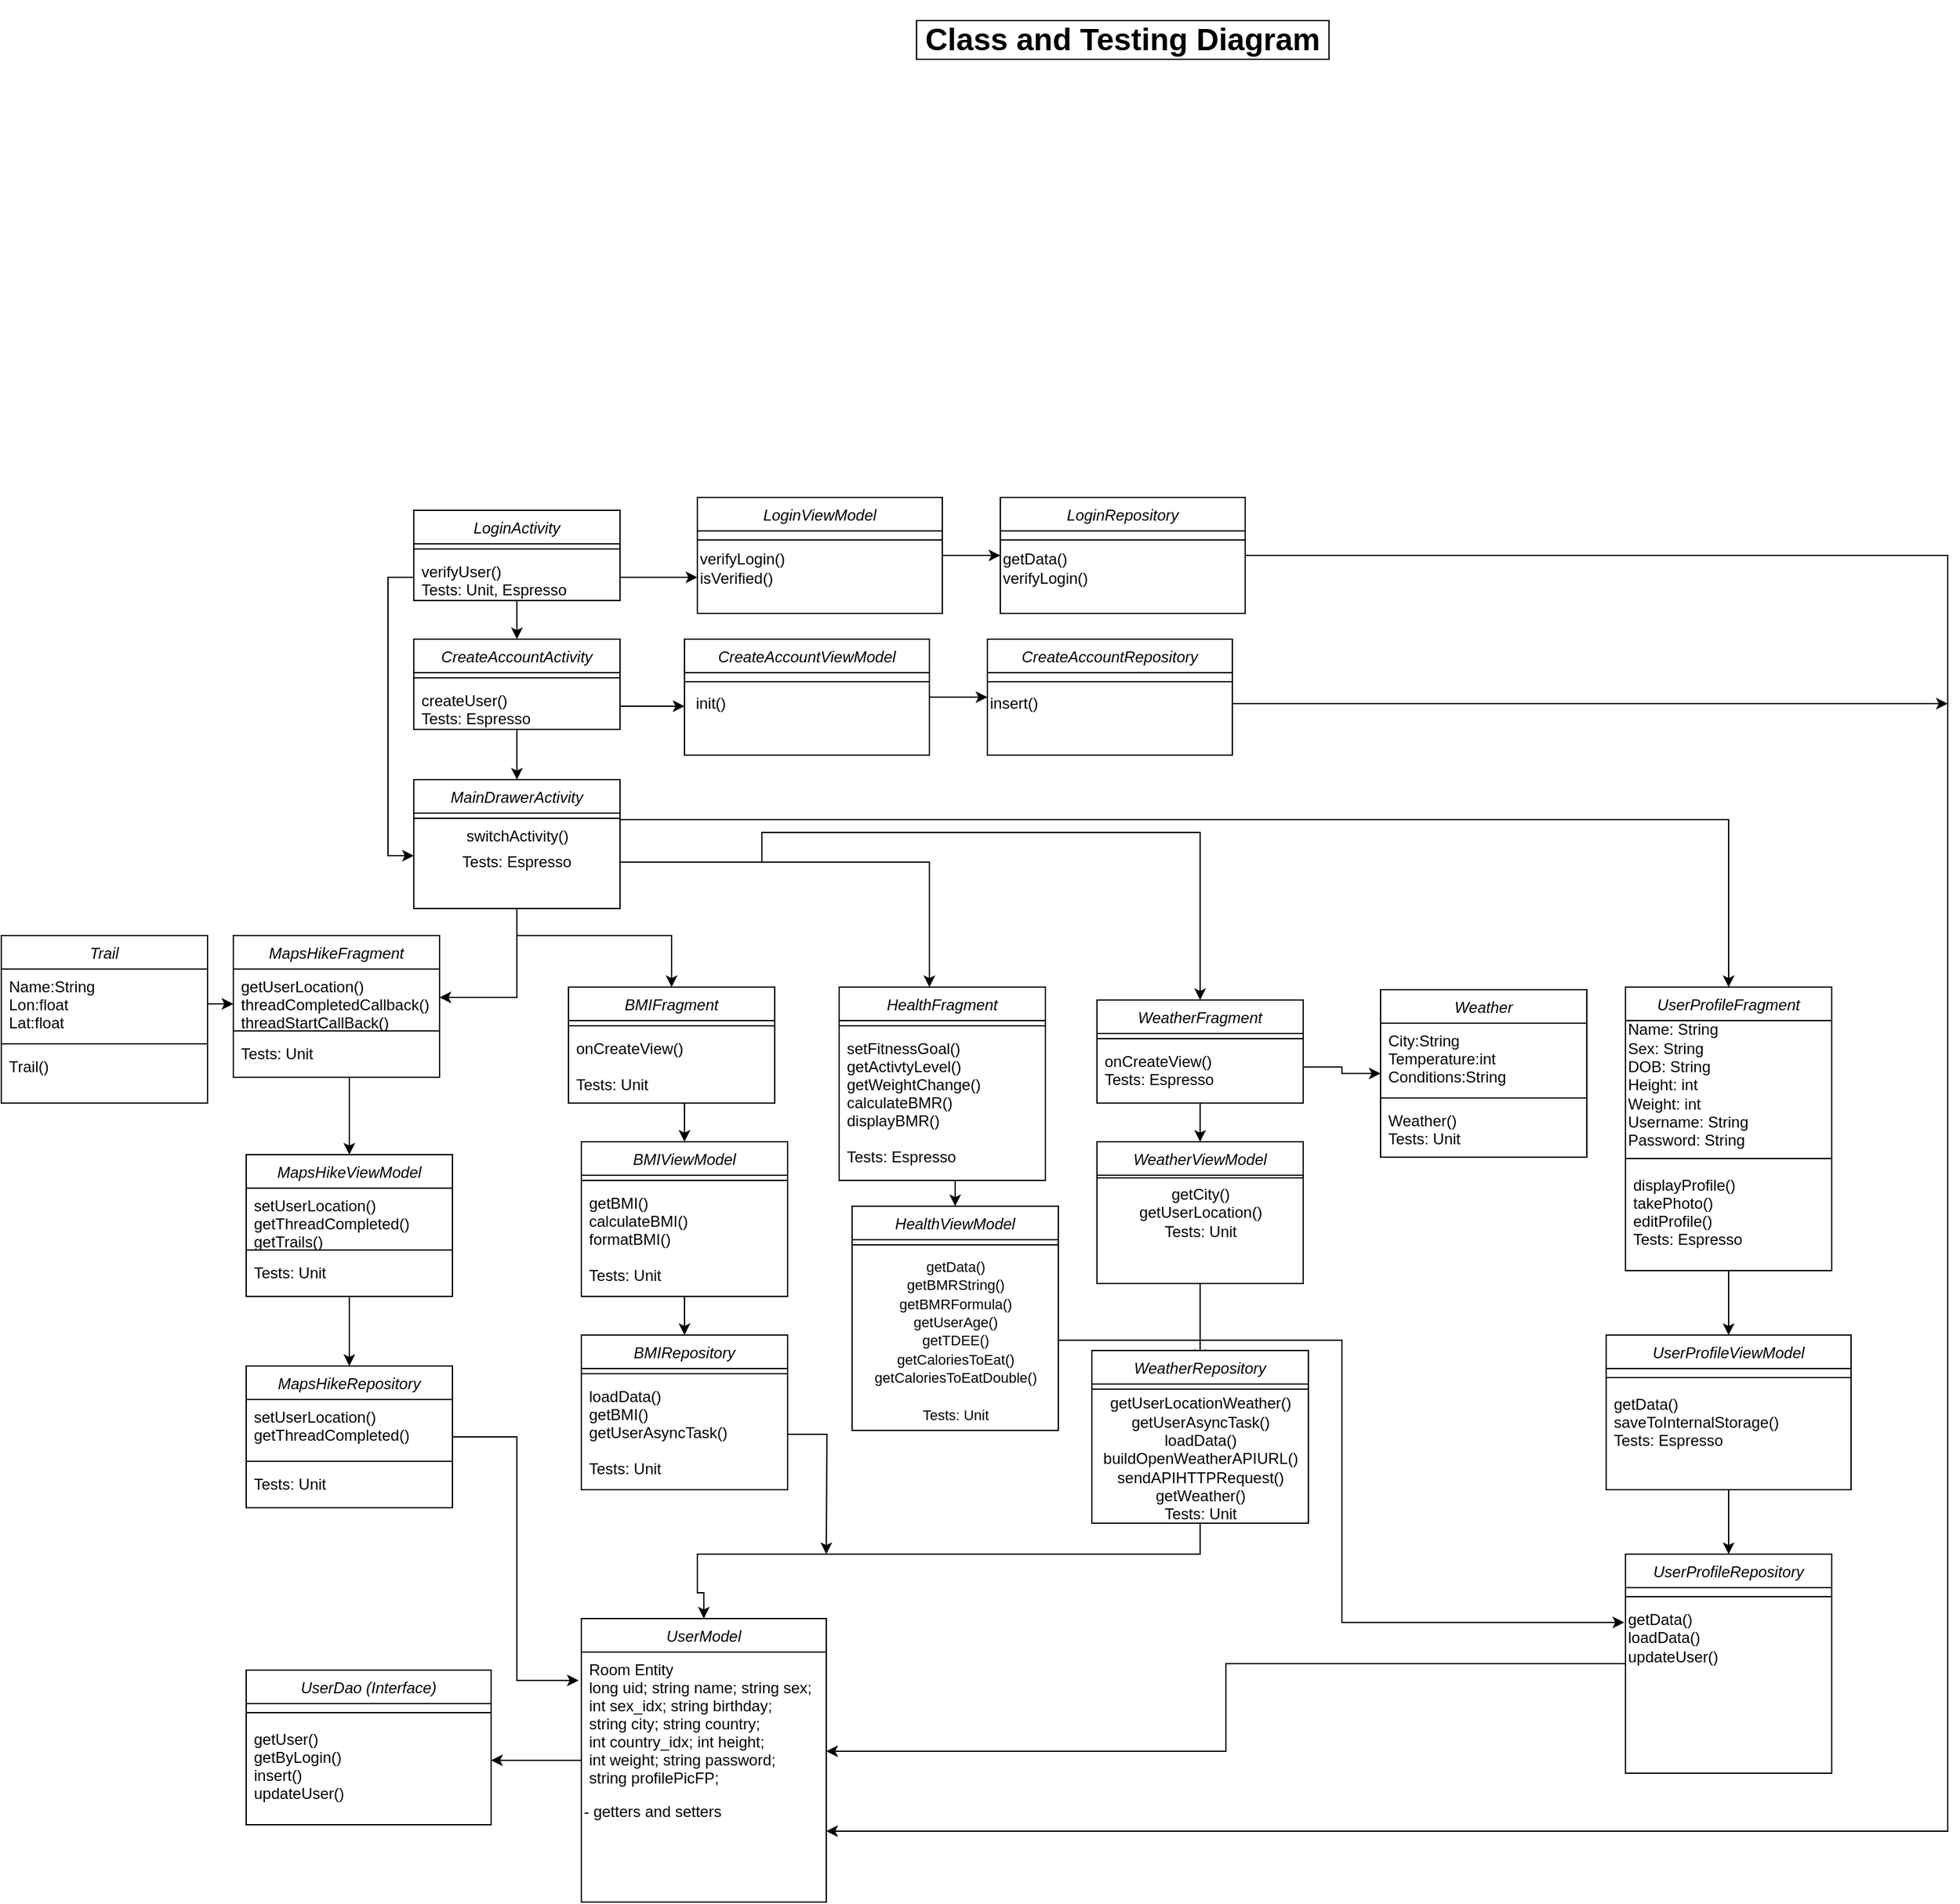 <mxfile version="13.8.0" type="device" pages="2"><diagram id="C5RBs43oDa-KdzZeNtuy" name="Page-1"><mxGraphModel dx="989" dy="2682" grid="1" gridSize="10" guides="1" tooltips="1" connect="1" arrows="1" fold="1" page="1" pageScale="1" pageWidth="900" pageHeight="1600" math="0" shadow="0"><root><mxCell id="WIyWlLk6GJQsqaUBKTNV-0"/><mxCell id="WIyWlLk6GJQsqaUBKTNV-1" parent="WIyWlLk6GJQsqaUBKTNV-0"/><mxCell id="iwu0s7G4zMxphFMg46Xs-37" value="&lt;h1&gt;&lt;span style=&quot;background-color: rgb(255 , 255 , 255)&quot;&gt;Class and Testing Diagram&lt;/span&gt;&lt;/h1&gt;" style="text;html=1;fillColor=none;align=center;verticalAlign=middle;whiteSpace=wrap;rounded=0;strokeColor=#000000;" parent="WIyWlLk6GJQsqaUBKTNV-1" vertex="1"><mxGeometry x="710" y="-80" width="320" height="30" as="geometry"/></mxCell><mxCell id="arY6mkSsnzdoKH1M0ntv-7" style="edgeStyle=orthogonalEdgeStyle;rounded=0;orthogonalLoop=1;jettySize=auto;html=1;entryX=0.5;entryY=0;entryDx=0;entryDy=0;" parent="WIyWlLk6GJQsqaUBKTNV-1" source="pP40isz43dB8caeC_7lR-5" target="pP40isz43dB8caeC_7lR-11" edge="1"><mxGeometry relative="1" as="geometry"/></mxCell><mxCell id="arY6mkSsnzdoKH1M0ntv-6" style="edgeStyle=orthogonalEdgeStyle;rounded=0;orthogonalLoop=1;jettySize=auto;html=1;entryX=0;entryY=0.25;entryDx=0;entryDy=0;" parent="WIyWlLk6GJQsqaUBKTNV-1" source="pP40isz43dB8caeC_7lR-8" target="arY6mkSsnzdoKH1M0ntv-2" edge="1"><mxGeometry relative="1" as="geometry"/></mxCell><mxCell id="arY6mkSsnzdoKH1M0ntv-10" style="edgeStyle=orthogonalEdgeStyle;rounded=0;orthogonalLoop=1;jettySize=auto;html=1;entryX=0.5;entryY=0;entryDx=0;entryDy=0;" parent="WIyWlLk6GJQsqaUBKTNV-1" source="pP40isz43dB8caeC_7lR-11" target="pP40isz43dB8caeC_7lR-23" edge="1"><mxGeometry relative="1" as="geometry"/></mxCell><mxCell id="arY6mkSsnzdoKH1M0ntv-12" style="edgeStyle=orthogonalEdgeStyle;rounded=0;orthogonalLoop=1;jettySize=auto;html=1;" parent="WIyWlLk6GJQsqaUBKTNV-1" source="pP40isz43dB8caeC_7lR-21" target="iwu0s7G4zMxphFMg46Xs-29" edge="1"><mxGeometry relative="1" as="geometry"/></mxCell><mxCell id="arY6mkSsnzdoKH1M0ntv-13" style="edgeStyle=orthogonalEdgeStyle;rounded=0;orthogonalLoop=1;jettySize=auto;html=1;" parent="WIyWlLk6GJQsqaUBKTNV-1" source="arY6mkSsnzdoKH1M0ntv-2" target="pP40isz43dB8caeC_7lR-19" edge="1"><mxGeometry relative="1" as="geometry"><Array as="points"><mxPoint x="590" y="573"/><mxPoint x="590" y="550"/><mxPoint x="930" y="550"/></Array></mxGeometry></mxCell><mxCell id="arY6mkSsnzdoKH1M0ntv-18" value="" style="edgeStyle=orthogonalEdgeStyle;rounded=0;orthogonalLoop=1;jettySize=auto;html=1;entryX=0.5;entryY=0;entryDx=0;entryDy=0;" parent="WIyWlLk6GJQsqaUBKTNV-1" source="pP40isz43dB8caeC_7lR-23" target="arY6mkSsnzdoKH1M0ntv-14" edge="1"><mxGeometry relative="1" as="geometry"><Array as="points"><mxPoint x="400" y="630"/><mxPoint x="520" y="630"/></Array></mxGeometry></mxCell><mxCell id="MnQWZtL__Bz7XDZpul8d-12" style="edgeStyle=orthogonalEdgeStyle;rounded=0;orthogonalLoop=1;jettySize=auto;html=1;entryX=1;entryY=0.5;entryDx=0;entryDy=0;" parent="WIyWlLk6GJQsqaUBKTNV-1" source="pP40isz43dB8caeC_7lR-23" target="arY6mkSsnzdoKH1M0ntv-21" edge="1"><mxGeometry relative="1" as="geometry"/></mxCell><mxCell id="tRtesVf7NHnD8XZnaczB-9" style="edgeStyle=orthogonalEdgeStyle;rounded=0;orthogonalLoop=1;jettySize=auto;html=1;entryX=0.5;entryY=0;entryDx=0;entryDy=0;" parent="WIyWlLk6GJQsqaUBKTNV-1" source="tRtesVf7NHnD8XZnaczB-0" target="tRtesVf7NHnD8XZnaczB-4" edge="1"><mxGeometry relative="1" as="geometry"/></mxCell><mxCell id="tRtesVf7NHnD8XZnaczB-8" style="edgeStyle=orthogonalEdgeStyle;rounded=0;orthogonalLoop=1;jettySize=auto;html=1;entryX=0.5;entryY=0;entryDx=0;entryDy=0;" parent="WIyWlLk6GJQsqaUBKTNV-1" source="arY6mkSsnzdoKH1M0ntv-23" target="tRtesVf7NHnD8XZnaczB-0" edge="1"><mxGeometry relative="1" as="geometry"><Array as="points"><mxPoint x="270" y="760"/><mxPoint x="270" y="760"/></Array></mxGeometry></mxCell><mxCell id="tRtesVf7NHnD8XZnaczB-17" style="edgeStyle=orthogonalEdgeStyle;rounded=0;orthogonalLoop=1;jettySize=auto;html=1;entryX=0.5;entryY=0;entryDx=0;entryDy=0;" parent="WIyWlLk6GJQsqaUBKTNV-1" source="arY6mkSsnzdoKH1M0ntv-17" target="tRtesVf7NHnD8XZnaczB-10" edge="1"><mxGeometry relative="1" as="geometry"><Array as="points"><mxPoint x="530" y="770"/><mxPoint x="530" y="770"/></Array></mxGeometry></mxCell><mxCell id="tRtesVf7NHnD8XZnaczB-19" style="edgeStyle=orthogonalEdgeStyle;rounded=0;orthogonalLoop=1;jettySize=auto;html=1;entryX=0.5;entryY=0;entryDx=0;entryDy=0;" parent="WIyWlLk6GJQsqaUBKTNV-1" source="tRtesVf7NHnD8XZnaczB-12" target="tRtesVf7NHnD8XZnaczB-14" edge="1"><mxGeometry relative="1" as="geometry"><Array as="points"><mxPoint x="530" y="930"/><mxPoint x="530" y="930"/></Array></mxGeometry></mxCell><mxCell id="taKpN48nguadHKOk847b-1" style="edgeStyle=orthogonalEdgeStyle;rounded=0;orthogonalLoop=1;jettySize=auto;html=1;" parent="WIyWlLk6GJQsqaUBKTNV-1" source="arY6mkSsnzdoKH1M0ntv-2" edge="1"><mxGeometry relative="1" as="geometry"><mxPoint x="720" y="670" as="targetPoint"/><Array as="points"><mxPoint x="720" y="573"/></Array></mxGeometry></mxCell><mxCell id="taKpN48nguadHKOk847b-12" style="edgeStyle=orthogonalEdgeStyle;rounded=0;orthogonalLoop=1;jettySize=auto;html=1;" parent="WIyWlLk6GJQsqaUBKTNV-1" edge="1"><mxGeometry relative="1" as="geometry"><mxPoint x="930" y="900" as="sourcePoint"/><mxPoint x="930" y="960" as="targetPoint"/></mxGeometry></mxCell><mxCell id="pP40isz43dB8caeC_7lR-5" value="LoginActivity" style="swimlane;fontStyle=2;align=center;verticalAlign=top;childLayout=stackLayout;horizontal=1;startSize=26;horizontalStack=0;resizeParent=1;resizeLast=0;collapsible=1;marginBottom=0;rounded=0;shadow=0;strokeWidth=1;" parent="WIyWlLk6GJQsqaUBKTNV-1" vertex="1"><mxGeometry x="320" y="300" width="160" height="70" as="geometry"><mxRectangle x="230" y="140" width="160" height="26" as="alternateBounds"/></mxGeometry></mxCell><mxCell id="pP40isz43dB8caeC_7lR-7" value="" style="line;html=1;strokeWidth=1;align=left;verticalAlign=middle;spacingTop=-1;spacingLeft=3;spacingRight=3;rotatable=0;labelPosition=right;points=[];portConstraint=eastwest;" parent="pP40isz43dB8caeC_7lR-5" vertex="1"><mxGeometry y="26" width="160" height="8" as="geometry"/></mxCell><mxCell id="pP40isz43dB8caeC_7lR-8" value="verifyUser()&#10;Tests: Unit, Espresso" style="text;align=left;verticalAlign=top;spacingLeft=4;spacingRight=4;overflow=hidden;rotatable=0;points=[[0,0.5],[1,0.5]];portConstraint=eastwest;" parent="pP40isz43dB8caeC_7lR-5" vertex="1"><mxGeometry y="34" width="160" height="36" as="geometry"/></mxCell><mxCell id="pP40isz43dB8caeC_7lR-11" value="CreateAccountActivity" style="swimlane;fontStyle=2;align=center;verticalAlign=top;childLayout=stackLayout;horizontal=1;startSize=26;horizontalStack=0;resizeParent=1;resizeLast=0;collapsible=1;marginBottom=0;rounded=0;shadow=0;strokeWidth=1;" parent="WIyWlLk6GJQsqaUBKTNV-1" vertex="1"><mxGeometry x="320" y="400" width="160" height="70" as="geometry"><mxRectangle x="230" y="140" width="160" height="26" as="alternateBounds"/></mxGeometry></mxCell><mxCell id="pP40isz43dB8caeC_7lR-12" value="" style="line;html=1;strokeWidth=1;align=left;verticalAlign=middle;spacingTop=-1;spacingLeft=3;spacingRight=3;rotatable=0;labelPosition=right;points=[];portConstraint=eastwest;" parent="pP40isz43dB8caeC_7lR-11" vertex="1"><mxGeometry y="26" width="160" height="8" as="geometry"/></mxCell><mxCell id="pP40isz43dB8caeC_7lR-13" value="createUser()&#10;Tests: Espresso" style="text;align=left;verticalAlign=top;spacingLeft=4;spacingRight=4;overflow=hidden;rotatable=0;points=[[0,0.5],[1,0.5]];portConstraint=eastwest;" parent="pP40isz43dB8caeC_7lR-11" vertex="1"><mxGeometry y="34" width="160" height="36" as="geometry"/></mxCell><mxCell id="pP40isz43dB8caeC_7lR-23" value="MainDrawerActivity" style="swimlane;fontStyle=2;align=center;verticalAlign=top;childLayout=stackLayout;horizontal=1;startSize=26;horizontalStack=0;resizeParent=1;resizeLast=0;collapsible=1;marginBottom=0;rounded=0;shadow=0;strokeWidth=1;" parent="WIyWlLk6GJQsqaUBKTNV-1" vertex="1"><mxGeometry x="320" y="509" width="160" height="100" as="geometry"><mxRectangle x="230" y="140" width="160" height="26" as="alternateBounds"/></mxGeometry></mxCell><mxCell id="pP40isz43dB8caeC_7lR-24" value="" style="line;html=1;strokeWidth=1;align=left;verticalAlign=middle;spacingTop=-1;spacingLeft=3;spacingRight=3;rotatable=0;labelPosition=right;points=[];portConstraint=eastwest;" parent="pP40isz43dB8caeC_7lR-23" vertex="1"><mxGeometry y="26" width="160" height="8" as="geometry"/></mxCell><mxCell id="pP40isz43dB8caeC_7lR-30" value="switchActivity()" style="text;html=1;align=center;verticalAlign=middle;resizable=0;points=[];autosize=1;" parent="pP40isz43dB8caeC_7lR-23" vertex="1"><mxGeometry y="34" width="160" height="20" as="geometry"/></mxCell><mxCell id="arY6mkSsnzdoKH1M0ntv-2" value="Tests: Espresso" style="text;html=1;strokeColor=none;fillColor=none;align=center;verticalAlign=middle;whiteSpace=wrap;rounded=0;" parent="pP40isz43dB8caeC_7lR-23" vertex="1"><mxGeometry y="54" width="160" height="20" as="geometry"/></mxCell><mxCell id="arY6mkSsnzdoKH1M0ntv-20" value="MapsHikeFragment" style="swimlane;fontStyle=2;align=center;verticalAlign=top;childLayout=stackLayout;horizontal=1;startSize=26;horizontalStack=0;resizeParent=1;resizeLast=0;collapsible=1;marginBottom=0;rounded=0;shadow=0;strokeWidth=1;" parent="WIyWlLk6GJQsqaUBKTNV-1" vertex="1"><mxGeometry x="180" y="630" width="160" height="110" as="geometry"><mxRectangle x="660" y="450" width="160" height="26" as="alternateBounds"/></mxGeometry></mxCell><mxCell id="arY6mkSsnzdoKH1M0ntv-21" value="getUserLocation()&#10;threadCompletedCallback()&#10;threadStartCallBack()" style="text;align=left;verticalAlign=top;spacingLeft=4;spacingRight=4;overflow=hidden;rotatable=0;points=[[0,0.5],[1,0.5]];portConstraint=eastwest;rounded=0;shadow=0;html=0;" parent="arY6mkSsnzdoKH1M0ntv-20" vertex="1"><mxGeometry y="26" width="160" height="44" as="geometry"/></mxCell><mxCell id="arY6mkSsnzdoKH1M0ntv-22" value="" style="line;html=1;strokeWidth=1;align=left;verticalAlign=middle;spacingTop=-1;spacingLeft=3;spacingRight=3;rotatable=0;labelPosition=right;points=[];portConstraint=eastwest;" parent="arY6mkSsnzdoKH1M0ntv-20" vertex="1"><mxGeometry y="70" width="160" height="8" as="geometry"/></mxCell><mxCell id="arY6mkSsnzdoKH1M0ntv-23" value="Tests: Unit" style="text;align=left;verticalAlign=top;spacingLeft=4;spacingRight=4;overflow=hidden;rotatable=0;points=[[0,0.5],[1,0.5]];portConstraint=eastwest;" parent="arY6mkSsnzdoKH1M0ntv-20" vertex="1"><mxGeometry y="78" width="160" height="32" as="geometry"/></mxCell><mxCell id="e49lwsUUCpFs6FQn0N3r-20" style="edgeStyle=orthogonalEdgeStyle;rounded=0;orthogonalLoop=1;jettySize=auto;html=1;entryX=-0.011;entryY=0.193;entryDx=0;entryDy=0;entryPerimeter=0;" edge="1" parent="WIyWlLk6GJQsqaUBKTNV-1" source="tRtesVf7NHnD8XZnaczB-4" target="e49lwsUUCpFs6FQn0N3r-4"><mxGeometry relative="1" as="geometry"><Array as="points"><mxPoint x="400" y="1019"/><mxPoint x="400" y="1208"/></Array></mxGeometry></mxCell><mxCell id="tRtesVf7NHnD8XZnaczB-4" value="MapsHikeRepository" style="swimlane;fontStyle=2;align=center;verticalAlign=top;childLayout=stackLayout;horizontal=1;startSize=26;horizontalStack=0;resizeParent=1;resizeLast=0;collapsible=1;marginBottom=0;rounded=0;shadow=0;strokeWidth=1;" parent="WIyWlLk6GJQsqaUBKTNV-1" vertex="1"><mxGeometry x="190" y="964" width="160" height="110" as="geometry"><mxRectangle x="660" y="450" width="160" height="26" as="alternateBounds"/></mxGeometry></mxCell><mxCell id="tRtesVf7NHnD8XZnaczB-5" value="setUserLocation()&#10;getThreadCompleted()" style="text;align=left;verticalAlign=top;spacingLeft=4;spacingRight=4;overflow=hidden;rotatable=0;points=[[0,0.5],[1,0.5]];portConstraint=eastwest;rounded=0;shadow=0;html=0;" parent="tRtesVf7NHnD8XZnaczB-4" vertex="1"><mxGeometry y="26" width="160" height="44" as="geometry"/></mxCell><mxCell id="tRtesVf7NHnD8XZnaczB-6" value="" style="line;html=1;strokeWidth=1;align=left;verticalAlign=middle;spacingTop=-1;spacingLeft=3;spacingRight=3;rotatable=0;labelPosition=right;points=[];portConstraint=eastwest;" parent="tRtesVf7NHnD8XZnaczB-4" vertex="1"><mxGeometry y="70" width="160" height="8" as="geometry"/></mxCell><mxCell id="tRtesVf7NHnD8XZnaczB-7" value="Tests: Unit" style="text;align=left;verticalAlign=top;spacingLeft=4;spacingRight=4;overflow=hidden;rotatable=0;points=[[0,0.5],[1,0.5]];portConstraint=eastwest;" parent="tRtesVf7NHnD8XZnaczB-4" vertex="1"><mxGeometry y="78" width="160" height="32" as="geometry"/></mxCell><mxCell id="arY6mkSsnzdoKH1M0ntv-14" value="BMIFragment" style="swimlane;fontStyle=2;align=center;verticalAlign=top;childLayout=stackLayout;horizontal=1;startSize=26;horizontalStack=0;resizeParent=1;resizeLast=0;collapsible=1;marginBottom=0;rounded=0;shadow=0;strokeWidth=1;" parent="WIyWlLk6GJQsqaUBKTNV-1" vertex="1"><mxGeometry x="440" y="670" width="160" height="90" as="geometry"><mxRectangle x="660" y="450" width="160" height="26" as="alternateBounds"/></mxGeometry></mxCell><mxCell id="arY6mkSsnzdoKH1M0ntv-16" value="" style="line;html=1;strokeWidth=1;align=left;verticalAlign=middle;spacingTop=-1;spacingLeft=3;spacingRight=3;rotatable=0;labelPosition=right;points=[];portConstraint=eastwest;" parent="arY6mkSsnzdoKH1M0ntv-14" vertex="1"><mxGeometry y="26" width="160" height="8" as="geometry"/></mxCell><mxCell id="arY6mkSsnzdoKH1M0ntv-17" value="onCreateView()&#10;&#10;Tests: Unit" style="text;align=left;verticalAlign=top;spacingLeft=4;spacingRight=4;overflow=hidden;rotatable=0;points=[[0,0.5],[1,0.5]];portConstraint=eastwest;" parent="arY6mkSsnzdoKH1M0ntv-14" vertex="1"><mxGeometry y="34" width="160" height="56" as="geometry"/></mxCell><mxCell id="tRtesVf7NHnD8XZnaczB-14" value="BMIRepository" style="swimlane;fontStyle=2;align=center;verticalAlign=top;childLayout=stackLayout;horizontal=1;startSize=26;horizontalStack=0;resizeParent=1;resizeLast=0;collapsible=1;marginBottom=0;rounded=0;shadow=0;strokeWidth=1;" parent="WIyWlLk6GJQsqaUBKTNV-1" vertex="1"><mxGeometry x="450" y="940" width="160" height="120" as="geometry"><mxRectangle x="660" y="450" width="160" height="26" as="alternateBounds"/></mxGeometry></mxCell><mxCell id="tRtesVf7NHnD8XZnaczB-15" value="" style="line;html=1;strokeWidth=1;align=left;verticalAlign=middle;spacingTop=-1;spacingLeft=3;spacingRight=3;rotatable=0;labelPosition=right;points=[];portConstraint=eastwest;" parent="tRtesVf7NHnD8XZnaczB-14" vertex="1"><mxGeometry y="26" width="160" height="8" as="geometry"/></mxCell><mxCell id="tRtesVf7NHnD8XZnaczB-16" value="loadData()&#10;getBMI()&#10;getUserAsyncTask()&#10;&#10;Tests: Unit" style="text;align=left;verticalAlign=top;spacingLeft=4;spacingRight=4;overflow=hidden;rotatable=0;points=[[0,0.5],[1,0.5]];portConstraint=eastwest;" parent="tRtesVf7NHnD8XZnaczB-14" vertex="1"><mxGeometry y="34" width="160" height="86" as="geometry"/></mxCell><mxCell id="arY6mkSsnzdoKH1M0ntv-25" value="HealthFragment" style="swimlane;fontStyle=2;align=center;verticalAlign=top;childLayout=stackLayout;horizontal=1;startSize=26;horizontalStack=0;resizeParent=1;resizeLast=0;collapsible=1;marginBottom=0;rounded=0;shadow=0;strokeWidth=1;" parent="WIyWlLk6GJQsqaUBKTNV-1" vertex="1"><mxGeometry x="650" y="670" width="160" height="150" as="geometry"><mxRectangle x="650" y="670" width="160" height="26" as="alternateBounds"/></mxGeometry></mxCell><mxCell id="arY6mkSsnzdoKH1M0ntv-27" value="" style="line;html=1;strokeWidth=1;align=left;verticalAlign=middle;spacingTop=-1;spacingLeft=3;spacingRight=3;rotatable=0;labelPosition=right;points=[];portConstraint=eastwest;" parent="arY6mkSsnzdoKH1M0ntv-25" vertex="1"><mxGeometry y="26" width="160" height="8" as="geometry"/></mxCell><mxCell id="arY6mkSsnzdoKH1M0ntv-28" value="setFitnessGoal()&#10;getActivtyLevel()&#10;getWeightChange()&#10;calculateBMR()&#10;displayBMR()&#10;&#10;Tests: Espresso" style="text;align=left;verticalAlign=top;spacingLeft=4;spacingRight=4;overflow=hidden;rotatable=0;points=[[0,0.5],[1,0.5]];portConstraint=eastwest;" parent="arY6mkSsnzdoKH1M0ntv-25" vertex="1"><mxGeometry y="34" width="160" height="116" as="geometry"/></mxCell><mxCell id="tRtesVf7NHnD8XZnaczB-10" value="BMIViewModel" style="swimlane;fontStyle=2;align=center;verticalAlign=top;childLayout=stackLayout;horizontal=1;startSize=26;horizontalStack=0;resizeParent=1;resizeLast=0;collapsible=1;marginBottom=0;rounded=0;shadow=0;strokeWidth=1;" parent="WIyWlLk6GJQsqaUBKTNV-1" vertex="1"><mxGeometry x="450" y="790" width="160" height="120" as="geometry"><mxRectangle x="660" y="450" width="160" height="26" as="alternateBounds"/></mxGeometry></mxCell><mxCell id="tRtesVf7NHnD8XZnaczB-11" value="" style="line;html=1;strokeWidth=1;align=left;verticalAlign=middle;spacingTop=-1;spacingLeft=3;spacingRight=3;rotatable=0;labelPosition=right;points=[];portConstraint=eastwest;" parent="tRtesVf7NHnD8XZnaczB-10" vertex="1"><mxGeometry y="26" width="160" height="8" as="geometry"/></mxCell><mxCell id="tRtesVf7NHnD8XZnaczB-12" value="getBMI()&#10;calculateBMI()&#10;formatBMI()&#10;&#10;Tests: Unit" style="text;align=left;verticalAlign=top;spacingLeft=4;spacingRight=4;overflow=hidden;rotatable=0;points=[[0,0.5],[1,0.5]];portConstraint=eastwest;" parent="tRtesVf7NHnD8XZnaczB-10" vertex="1"><mxGeometry y="34" width="160" height="86" as="geometry"/></mxCell><mxCell id="MnQWZtL__Bz7XDZpul8d-5" value="Trail" style="swimlane;fontStyle=2;align=center;verticalAlign=top;childLayout=stackLayout;horizontal=1;startSize=26;horizontalStack=0;resizeParent=1;resizeLast=0;collapsible=1;marginBottom=0;rounded=0;shadow=0;strokeWidth=1;" parent="WIyWlLk6GJQsqaUBKTNV-1" vertex="1"><mxGeometry y="630" width="160" height="130" as="geometry"><mxRectangle x="230" y="140" width="160" height="26" as="alternateBounds"/></mxGeometry></mxCell><mxCell id="MnQWZtL__Bz7XDZpul8d-6" value="Name:String&#10;Lon:float&#10;Lat:float&#10;" style="text;align=left;verticalAlign=top;spacingLeft=4;spacingRight=4;overflow=hidden;rotatable=0;points=[[0,0.5],[1,0.5]];portConstraint=eastwest;rounded=0;shadow=0;html=0;" parent="MnQWZtL__Bz7XDZpul8d-5" vertex="1"><mxGeometry y="26" width="160" height="54" as="geometry"/></mxCell><mxCell id="MnQWZtL__Bz7XDZpul8d-7" value="" style="line;html=1;strokeWidth=1;align=left;verticalAlign=middle;spacingTop=-1;spacingLeft=3;spacingRight=3;rotatable=0;labelPosition=right;points=[];portConstraint=eastwest;" parent="MnQWZtL__Bz7XDZpul8d-5" vertex="1"><mxGeometry y="80" width="160" height="8" as="geometry"/></mxCell><mxCell id="MnQWZtL__Bz7XDZpul8d-8" value="Trail()" style="text;align=left;verticalAlign=top;spacingLeft=4;spacingRight=4;overflow=hidden;rotatable=0;points=[[0,0.5],[1,0.5]];portConstraint=eastwest;" parent="MnQWZtL__Bz7XDZpul8d-5" vertex="1"><mxGeometry y="88" width="160" height="42" as="geometry"/></mxCell><mxCell id="taKpN48nguadHKOk847b-42" style="edgeStyle=orthogonalEdgeStyle;rounded=0;orthogonalLoop=1;jettySize=auto;html=1;" parent="WIyWlLk6GJQsqaUBKTNV-1" source="MnQWZtL__Bz7XDZpul8d-6" target="arY6mkSsnzdoKH1M0ntv-21" edge="1"><mxGeometry relative="1" as="geometry"><Array as="points"><mxPoint x="160" y="683"/><mxPoint x="160" y="683"/></Array></mxGeometry></mxCell><mxCell id="tRtesVf7NHnD8XZnaczB-0" value="MapsHikeViewModel" style="swimlane;fontStyle=2;align=center;verticalAlign=top;childLayout=stackLayout;horizontal=1;startSize=26;horizontalStack=0;resizeParent=1;resizeLast=0;collapsible=1;marginBottom=0;rounded=0;shadow=0;strokeWidth=1;" parent="WIyWlLk6GJQsqaUBKTNV-1" vertex="1"><mxGeometry x="190" y="800" width="160" height="110" as="geometry"><mxRectangle x="660" y="450" width="160" height="26" as="alternateBounds"/></mxGeometry></mxCell><mxCell id="tRtesVf7NHnD8XZnaczB-1" value="setUserLocation()&#10;getThreadCompleted()&#10;getTrails()" style="text;align=left;verticalAlign=top;spacingLeft=4;spacingRight=4;overflow=hidden;rotatable=0;points=[[0,0.5],[1,0.5]];portConstraint=eastwest;rounded=0;shadow=0;html=0;" parent="tRtesVf7NHnD8XZnaczB-0" vertex="1"><mxGeometry y="26" width="160" height="44" as="geometry"/></mxCell><mxCell id="tRtesVf7NHnD8XZnaczB-2" value="" style="line;html=1;strokeWidth=1;align=left;verticalAlign=middle;spacingTop=-1;spacingLeft=3;spacingRight=3;rotatable=0;labelPosition=right;points=[];portConstraint=eastwest;" parent="tRtesVf7NHnD8XZnaczB-0" vertex="1"><mxGeometry y="70" width="160" height="8" as="geometry"/></mxCell><mxCell id="tRtesVf7NHnD8XZnaczB-3" value="Tests: Unit" style="text;align=left;verticalAlign=top;spacingLeft=4;spacingRight=4;overflow=hidden;rotatable=0;points=[[0,0.5],[1,0.5]];portConstraint=eastwest;" parent="tRtesVf7NHnD8XZnaczB-0" vertex="1"><mxGeometry y="78" width="160" height="32" as="geometry"/></mxCell><mxCell id="pP40isz43dB8caeC_7lR-19" value="WeatherFragment" style="swimlane;fontStyle=2;align=center;verticalAlign=top;childLayout=stackLayout;horizontal=1;startSize=26;horizontalStack=0;resizeParent=1;resizeLast=0;collapsible=1;marginBottom=0;rounded=0;shadow=0;strokeWidth=1;" parent="WIyWlLk6GJQsqaUBKTNV-1" vertex="1"><mxGeometry x="850" y="680" width="160" height="80" as="geometry"><mxRectangle x="230" y="140" width="160" height="26" as="alternateBounds"/></mxGeometry></mxCell><mxCell id="pP40isz43dB8caeC_7lR-20" value="" style="line;html=1;strokeWidth=1;align=left;verticalAlign=middle;spacingTop=-1;spacingLeft=3;spacingRight=3;rotatable=0;labelPosition=right;points=[];portConstraint=eastwest;" parent="pP40isz43dB8caeC_7lR-19" vertex="1"><mxGeometry y="26" width="160" height="8" as="geometry"/></mxCell><mxCell id="pP40isz43dB8caeC_7lR-21" value="onCreateView()&#10;Tests: Espresso" style="text;align=left;verticalAlign=top;spacingLeft=4;spacingRight=4;overflow=hidden;rotatable=0;points=[[0,0.5],[1,0.5]];portConstraint=eastwest;" parent="pP40isz43dB8caeC_7lR-19" vertex="1"><mxGeometry y="34" width="160" height="36" as="geometry"/></mxCell><mxCell id="taKpN48nguadHKOk847b-2" value="WeatherViewModel" style="swimlane;fontStyle=2;align=center;verticalAlign=top;childLayout=stackLayout;horizontal=1;startSize=26;horizontalStack=0;resizeParent=1;resizeLast=0;collapsible=1;marginBottom=0;rounded=0;shadow=0;strokeWidth=1;" parent="WIyWlLk6GJQsqaUBKTNV-1" vertex="1"><mxGeometry x="850" y="790" width="160" height="110" as="geometry"><mxRectangle x="230" y="140" width="160" height="26" as="alternateBounds"/></mxGeometry></mxCell><mxCell id="taKpN48nguadHKOk847b-3" value="" style="line;html=1;strokeWidth=1;align=left;verticalAlign=middle;spacingTop=-1;spacingLeft=3;spacingRight=3;rotatable=0;labelPosition=right;points=[];portConstraint=eastwest;" parent="taKpN48nguadHKOk847b-2" vertex="1"><mxGeometry y="26" width="160" height="4" as="geometry"/></mxCell><mxCell id="taKpN48nguadHKOk847b-6" value="getCity()&lt;br&gt;getUserLocation()&lt;br&gt;Tests: Unit" style="text;html=1;align=center;verticalAlign=middle;resizable=0;points=[];autosize=1;" parent="taKpN48nguadHKOk847b-2" vertex="1"><mxGeometry y="30" width="160" height="50" as="geometry"/></mxCell><mxCell id="taKpN48nguadHKOk847b-8" value="WeatherRepository" style="swimlane;fontStyle=2;align=center;verticalAlign=top;childLayout=stackLayout;horizontal=1;startSize=26;horizontalStack=0;resizeParent=1;resizeLast=0;collapsible=1;marginBottom=0;rounded=0;shadow=0;strokeWidth=1;" parent="WIyWlLk6GJQsqaUBKTNV-1" vertex="1"><mxGeometry x="846" y="952" width="168" height="134" as="geometry"><mxRectangle x="230" y="140" width="160" height="26" as="alternateBounds"/></mxGeometry></mxCell><mxCell id="taKpN48nguadHKOk847b-9" value="" style="line;html=1;strokeWidth=1;align=left;verticalAlign=middle;spacingTop=-1;spacingLeft=3;spacingRight=3;rotatable=0;labelPosition=right;points=[];portConstraint=eastwest;" parent="taKpN48nguadHKOk847b-8" vertex="1"><mxGeometry y="26" width="168" height="8" as="geometry"/></mxCell><mxCell id="taKpN48nguadHKOk847b-11" value="getUserLocationWeather()&lt;br&gt;getUserAsyncTask()&lt;br&gt;loadData()&lt;br&gt;buildOpenWeatherAPIURL()&lt;br&gt;sendAPIHTTPRequest()&lt;br&gt;getWeather()&lt;br&gt;Tests: Unit&lt;br&gt;" style="text;html=1;align=center;verticalAlign=middle;resizable=0;points=[];autosize=1;" parent="taKpN48nguadHKOk847b-8" vertex="1"><mxGeometry y="34" width="168" height="100" as="geometry"/></mxCell><mxCell id="iwu0s7G4zMxphFMg46Xs-29" value="Weather" style="swimlane;fontStyle=2;align=center;verticalAlign=top;childLayout=stackLayout;horizontal=1;startSize=26;horizontalStack=0;resizeParent=1;resizeLast=0;collapsible=1;marginBottom=0;rounded=0;shadow=0;strokeWidth=1;" parent="WIyWlLk6GJQsqaUBKTNV-1" vertex="1"><mxGeometry x="1070" y="672" width="160" height="130" as="geometry"><mxRectangle x="230" y="140" width="160" height="26" as="alternateBounds"/></mxGeometry></mxCell><mxCell id="iwu0s7G4zMxphFMg46Xs-30" value="City:String&#10;Temperature:int&#10;Conditions:String" style="text;align=left;verticalAlign=top;spacingLeft=4;spacingRight=4;overflow=hidden;rotatable=0;points=[[0,0.5],[1,0.5]];portConstraint=eastwest;rounded=0;shadow=0;html=0;" parent="iwu0s7G4zMxphFMg46Xs-29" vertex="1"><mxGeometry y="26" width="160" height="54" as="geometry"/></mxCell><mxCell id="iwu0s7G4zMxphFMg46Xs-31" value="" style="line;html=1;strokeWidth=1;align=left;verticalAlign=middle;spacingTop=-1;spacingLeft=3;spacingRight=3;rotatable=0;labelPosition=right;points=[];portConstraint=eastwest;" parent="iwu0s7G4zMxphFMg46Xs-29" vertex="1"><mxGeometry y="80" width="160" height="8" as="geometry"/></mxCell><mxCell id="iwu0s7G4zMxphFMg46Xs-32" value="Weather()&#10;Tests: Unit" style="text;align=left;verticalAlign=top;spacingLeft=4;spacingRight=4;overflow=hidden;rotatable=0;points=[[0,0.5],[1,0.5]];portConstraint=eastwest;" parent="iwu0s7G4zMxphFMg46Xs-29" vertex="1"><mxGeometry y="88" width="160" height="42" as="geometry"/></mxCell><mxCell id="taKpN48nguadHKOk847b-47" style="edgeStyle=orthogonalEdgeStyle;rounded=0;orthogonalLoop=1;jettySize=auto;html=1;entryX=0.5;entryY=0;entryDx=0;entryDy=0;" parent="WIyWlLk6GJQsqaUBKTNV-1" target="taKpN48nguadHKOk847b-2" edge="1"><mxGeometry relative="1" as="geometry"><mxPoint x="930" y="760" as="sourcePoint"/><Array as="points"><mxPoint x="930" y="760"/><mxPoint x="930" y="760"/></Array></mxGeometry></mxCell><mxCell id="pP40isz43dB8caeC_7lR-15" value="UserProfileFragment" style="swimlane;fontStyle=2;align=center;verticalAlign=top;childLayout=stackLayout;horizontal=1;startSize=26;horizontalStack=0;resizeParent=1;resizeLast=0;collapsible=1;marginBottom=0;rounded=0;shadow=0;strokeWidth=1;" parent="WIyWlLk6GJQsqaUBKTNV-1" vertex="1"><mxGeometry x="1260" y="670" width="160" height="220" as="geometry"><mxRectangle x="230" y="140" width="160" height="26" as="alternateBounds"/></mxGeometry></mxCell><mxCell id="arY6mkSsnzdoKH1M0ntv-3" value="Name: String&lt;br&gt;Sex: String&lt;br&gt;DOB: String&lt;br&gt;Height: int&lt;br&gt;Weight: int&lt;br&gt;Username: String&lt;br&gt;Password: String&lt;br&gt;" style="text;html=1;align=left;verticalAlign=middle;resizable=0;points=[];autosize=1;" parent="pP40isz43dB8caeC_7lR-15" vertex="1"><mxGeometry y="26" width="160" height="100" as="geometry"/></mxCell><mxCell id="pP40isz43dB8caeC_7lR-16" value="" style="line;html=1;strokeWidth=1;align=left;verticalAlign=middle;spacingTop=-1;spacingLeft=3;spacingRight=3;rotatable=0;labelPosition=right;points=[];portConstraint=eastwest;" parent="pP40isz43dB8caeC_7lR-15" vertex="1"><mxGeometry y="126" width="160" height="14" as="geometry"/></mxCell><mxCell id="pP40isz43dB8caeC_7lR-17" value="displayProfile()&#10;takePhoto()&#10;editProfile()&#10;Tests: Espresso" style="text;align=left;verticalAlign=top;spacingLeft=4;spacingRight=4;overflow=hidden;rotatable=0;points=[[0,0.5],[1,0.5]];portConstraint=eastwest;" parent="pP40isz43dB8caeC_7lR-15" vertex="1"><mxGeometry y="140" width="160" height="80" as="geometry"/></mxCell><mxCell id="taKpN48nguadHKOk847b-17" value="UserProfileViewModel" style="swimlane;fontStyle=2;align=center;verticalAlign=top;childLayout=stackLayout;horizontal=1;startSize=26;horizontalStack=0;resizeParent=1;resizeLast=0;collapsible=1;marginBottom=0;rounded=0;shadow=0;strokeWidth=1;" parent="WIyWlLk6GJQsqaUBKTNV-1" vertex="1"><mxGeometry x="1245" y="940" width="190" height="120" as="geometry"><mxRectangle x="230" y="140" width="160" height="26" as="alternateBounds"/></mxGeometry></mxCell><mxCell id="taKpN48nguadHKOk847b-19" value="" style="line;html=1;strokeWidth=1;align=left;verticalAlign=middle;spacingTop=-1;spacingLeft=3;spacingRight=3;rotatable=0;labelPosition=right;points=[];portConstraint=eastwest;" parent="taKpN48nguadHKOk847b-17" vertex="1"><mxGeometry y="26" width="190" height="14" as="geometry"/></mxCell><mxCell id="taKpN48nguadHKOk847b-20" value="getData()&#10;saveToInternalStorage()&#10;Tests: Espresso" style="text;align=left;verticalAlign=top;spacingLeft=4;spacingRight=4;overflow=hidden;rotatable=0;points=[[0,0.5],[1,0.5]];portConstraint=eastwest;" parent="taKpN48nguadHKOk847b-17" vertex="1"><mxGeometry y="40" width="190" height="80" as="geometry"/></mxCell><mxCell id="e49lwsUUCpFs6FQn0N3r-21" style="edgeStyle=orthogonalEdgeStyle;rounded=0;orthogonalLoop=1;jettySize=auto;html=1;entryX=1;entryY=0.675;entryDx=0;entryDy=0;entryPerimeter=0;" edge="1" parent="WIyWlLk6GJQsqaUBKTNV-1" source="taKpN48nguadHKOk847b-13" target="e49lwsUUCpFs6FQn0N3r-4"><mxGeometry relative="1" as="geometry"/></mxCell><mxCell id="taKpN48nguadHKOk847b-13" value="UserProfileRepository" style="swimlane;fontStyle=2;align=center;verticalAlign=top;childLayout=stackLayout;horizontal=1;startSize=26;horizontalStack=0;resizeParent=1;resizeLast=0;collapsible=1;marginBottom=0;rounded=0;shadow=0;strokeWidth=1;" parent="WIyWlLk6GJQsqaUBKTNV-1" vertex="1"><mxGeometry x="1260" y="1110" width="160" height="170" as="geometry"><mxRectangle x="230" y="140" width="160" height="26" as="alternateBounds"/></mxGeometry></mxCell><mxCell id="taKpN48nguadHKOk847b-15" value="" style="line;html=1;strokeWidth=1;align=left;verticalAlign=middle;spacingTop=-1;spacingLeft=3;spacingRight=3;rotatable=0;labelPosition=right;points=[];portConstraint=eastwest;" parent="taKpN48nguadHKOk847b-13" vertex="1"><mxGeometry y="26" width="160" height="14" as="geometry"/></mxCell><mxCell id="e49lwsUUCpFs6FQn0N3r-12" value="&lt;span&gt;getData()&lt;/span&gt;&lt;br&gt;&lt;span&gt;loadData()&lt;/span&gt;&lt;br&gt;&lt;span&gt;updateUser()&lt;/span&gt;" style="text;html=1;align=left;verticalAlign=middle;resizable=0;points=[];autosize=1;" vertex="1" parent="taKpN48nguadHKOk847b-13"><mxGeometry y="40" width="160" height="50" as="geometry"/></mxCell><mxCell id="taKpN48nguadHKOk847b-51" style="edgeStyle=orthogonalEdgeStyle;rounded=0;orthogonalLoop=1;jettySize=auto;html=1;entryX=0.5;entryY=0;entryDx=0;entryDy=0;" parent="WIyWlLk6GJQsqaUBKTNV-1" source="pP40isz43dB8caeC_7lR-17" target="taKpN48nguadHKOk847b-17" edge="1"><mxGeometry relative="1" as="geometry"><Array as="points"><mxPoint x="1340" y="890"/><mxPoint x="1340" y="890"/></Array></mxGeometry></mxCell><mxCell id="taKpN48nguadHKOk847b-52" style="edgeStyle=orthogonalEdgeStyle;rounded=0;orthogonalLoop=1;jettySize=auto;html=1;entryX=0.5;entryY=0;entryDx=0;entryDy=0;" parent="WIyWlLk6GJQsqaUBKTNV-1" source="taKpN48nguadHKOk847b-20" target="taKpN48nguadHKOk847b-13" edge="1"><mxGeometry relative="1" as="geometry"><Array as="points"><mxPoint x="1340" y="1060"/><mxPoint x="1340" y="1060"/></Array></mxGeometry></mxCell><mxCell id="taKpN48nguadHKOk847b-55" style="edgeStyle=orthogonalEdgeStyle;rounded=0;orthogonalLoop=1;jettySize=auto;html=1;entryX=0.5;entryY=0;entryDx=0;entryDy=0;" parent="WIyWlLk6GJQsqaUBKTNV-1" source="pP40isz43dB8caeC_7lR-30" target="pP40isz43dB8caeC_7lR-15" edge="1"><mxGeometry relative="1" as="geometry"><mxPoint x="1230" y="660" as="targetPoint"/><Array as="points"><mxPoint x="480" y="540"/><mxPoint x="1340" y="540"/></Array></mxGeometry></mxCell><mxCell id="taKpN48nguadHKOk847b-74" style="edgeStyle=orthogonalEdgeStyle;rounded=0;orthogonalLoop=1;jettySize=auto;html=1;entryX=0;entryY=0.5;entryDx=0;entryDy=0;" parent="WIyWlLk6GJQsqaUBKTNV-1" source="taKpN48nguadHKOk847b-40" target="taKpN48nguadHKOk847b-34" edge="1"><mxGeometry relative="1" as="geometry"/></mxCell><mxCell id="taKpN48nguadHKOk847b-40" value="LoginViewModel" style="swimlane;fontStyle=2;align=center;verticalAlign=top;childLayout=stackLayout;horizontal=1;startSize=26;horizontalStack=0;resizeParent=1;resizeLast=0;collapsible=1;marginBottom=0;rounded=0;shadow=0;strokeWidth=1;" parent="WIyWlLk6GJQsqaUBKTNV-1" vertex="1"><mxGeometry x="540" y="290" width="190" height="90" as="geometry"><mxRectangle x="230" y="140" width="160" height="26" as="alternateBounds"/></mxGeometry></mxCell><mxCell id="taKpN48nguadHKOk847b-41" value="" style="line;html=1;strokeWidth=1;align=left;verticalAlign=middle;spacingTop=-1;spacingLeft=3;spacingRight=3;rotatable=0;labelPosition=right;points=[];portConstraint=eastwest;" parent="taKpN48nguadHKOk847b-40" vertex="1"><mxGeometry y="26" width="190" height="14" as="geometry"/></mxCell><mxCell id="e49lwsUUCpFs6FQn0N3r-23" value="verifyLogin()&lt;br&gt;isVerified()" style="text;html=1;align=left;verticalAlign=middle;resizable=0;points=[];autosize=1;" vertex="1" parent="taKpN48nguadHKOk847b-40"><mxGeometry y="40" width="190" height="30" as="geometry"/></mxCell><mxCell id="e49lwsUUCpFs6FQn0N3r-27" style="edgeStyle=orthogonalEdgeStyle;rounded=0;orthogonalLoop=1;jettySize=auto;html=1;entryX=1;entryY=0.75;entryDx=0;entryDy=0;" edge="1" parent="WIyWlLk6GJQsqaUBKTNV-1" source="taKpN48nguadHKOk847b-34" target="e49lwsUUCpFs6FQn0N3r-0"><mxGeometry relative="1" as="geometry"><mxPoint x="1530" y="1354" as="targetPoint"/><Array as="points"><mxPoint x="1510" y="335"/><mxPoint x="1510" y="1325"/></Array></mxGeometry></mxCell><mxCell id="taKpN48nguadHKOk847b-34" value="LoginRepository" style="swimlane;fontStyle=2;align=center;verticalAlign=top;childLayout=stackLayout;horizontal=1;startSize=26;horizontalStack=0;resizeParent=1;resizeLast=0;collapsible=1;marginBottom=0;rounded=0;shadow=0;strokeWidth=1;" parent="WIyWlLk6GJQsqaUBKTNV-1" vertex="1"><mxGeometry x="775" y="290" width="190" height="90" as="geometry"><mxRectangle x="230" y="140" width="160" height="26" as="alternateBounds"/></mxGeometry></mxCell><mxCell id="taKpN48nguadHKOk847b-35" value="" style="line;html=1;strokeWidth=1;align=left;verticalAlign=middle;spacingTop=-1;spacingLeft=3;spacingRight=3;rotatable=0;labelPosition=right;points=[];portConstraint=eastwest;" parent="taKpN48nguadHKOk847b-34" vertex="1"><mxGeometry y="26" width="190" height="14" as="geometry"/></mxCell><mxCell id="e49lwsUUCpFs6FQn0N3r-24" value="getData()&lt;br&gt;verifyLogin()" style="text;html=1;align=left;verticalAlign=middle;resizable=0;points=[];autosize=1;" vertex="1" parent="taKpN48nguadHKOk847b-34"><mxGeometry y="40" width="190" height="30" as="geometry"/></mxCell><mxCell id="taKpN48nguadHKOk847b-76" style="edgeStyle=orthogonalEdgeStyle;rounded=0;orthogonalLoop=1;jettySize=auto;html=1;entryX=0;entryY=0.5;entryDx=0;entryDy=0;" parent="WIyWlLk6GJQsqaUBKTNV-1" source="taKpN48nguadHKOk847b-57" target="taKpN48nguadHKOk847b-59" edge="1"><mxGeometry relative="1" as="geometry"/></mxCell><mxCell id="taKpN48nguadHKOk847b-57" value="CreateAccountViewModel" style="swimlane;fontStyle=2;align=center;verticalAlign=top;childLayout=stackLayout;horizontal=1;startSize=26;horizontalStack=0;resizeParent=1;resizeLast=0;collapsible=1;marginBottom=0;rounded=0;shadow=0;strokeWidth=1;" parent="WIyWlLk6GJQsqaUBKTNV-1" vertex="1"><mxGeometry x="530" y="400" width="190" height="90" as="geometry"><mxRectangle x="230" y="140" width="160" height="26" as="alternateBounds"/></mxGeometry></mxCell><mxCell id="taKpN48nguadHKOk847b-58" value="" style="line;html=1;strokeWidth=1;align=left;verticalAlign=middle;spacingTop=-1;spacingLeft=3;spacingRight=3;rotatable=0;labelPosition=right;points=[];portConstraint=eastwest;" parent="taKpN48nguadHKOk847b-57" vertex="1"><mxGeometry y="26" width="190" height="14" as="geometry"/></mxCell><mxCell id="taKpN48nguadHKOk847b-59" value="CreateAccountRepository" style="swimlane;fontStyle=2;align=center;verticalAlign=top;childLayout=stackLayout;horizontal=1;startSize=26;horizontalStack=0;resizeParent=1;resizeLast=0;collapsible=1;marginBottom=0;rounded=0;shadow=0;strokeWidth=1;" parent="WIyWlLk6GJQsqaUBKTNV-1" vertex="1"><mxGeometry x="765" y="400" width="190" height="90" as="geometry"><mxRectangle x="230" y="140" width="160" height="26" as="alternateBounds"/></mxGeometry></mxCell><mxCell id="taKpN48nguadHKOk847b-60" value="" style="line;html=1;strokeWidth=1;align=left;verticalAlign=middle;spacingTop=-1;spacingLeft=3;spacingRight=3;rotatable=0;labelPosition=right;points=[];portConstraint=eastwest;" parent="taKpN48nguadHKOk847b-59" vertex="1"><mxGeometry y="26" width="190" height="14" as="geometry"/></mxCell><mxCell id="e49lwsUUCpFs6FQn0N3r-26" value="insert()" style="text;html=1;align=left;verticalAlign=middle;resizable=0;points=[];autosize=1;" vertex="1" parent="taKpN48nguadHKOk847b-59"><mxGeometry y="40" width="190" height="20" as="geometry"/></mxCell><mxCell id="taKpN48nguadHKOk847b-73" style="edgeStyle=orthogonalEdgeStyle;rounded=0;orthogonalLoop=1;jettySize=auto;html=1;" parent="WIyWlLk6GJQsqaUBKTNV-1" source="pP40isz43dB8caeC_7lR-8" edge="1"><mxGeometry relative="1" as="geometry"><mxPoint x="540" y="352" as="targetPoint"/></mxGeometry></mxCell><mxCell id="taKpN48nguadHKOk847b-75" style="edgeStyle=orthogonalEdgeStyle;rounded=0;orthogonalLoop=1;jettySize=auto;html=1;" parent="WIyWlLk6GJQsqaUBKTNV-1" source="pP40isz43dB8caeC_7lR-13" edge="1"><mxGeometry relative="1" as="geometry"><mxPoint x="530" y="452.0" as="targetPoint"/></mxGeometry></mxCell><mxCell id="taKpN48nguadHKOk847b-80" style="edgeStyle=orthogonalEdgeStyle;rounded=0;orthogonalLoop=1;jettySize=auto;html=1;entryX=0.5;entryY=0;entryDx=0;entryDy=0;" parent="WIyWlLk6GJQsqaUBKTNV-1" source="arY6mkSsnzdoKH1M0ntv-28" target="taKpN48nguadHKOk847b-62" edge="1"><mxGeometry relative="1" as="geometry"><Array as="points"><mxPoint x="740" y="830"/><mxPoint x="740" y="830"/></Array></mxGeometry></mxCell><mxCell id="taKpN48nguadHKOk847b-62" value="HealthViewModel" style="swimlane;fontStyle=2;align=center;verticalAlign=top;childLayout=stackLayout;horizontal=1;startSize=26;horizontalStack=0;resizeParent=1;resizeLast=0;collapsible=1;marginBottom=0;rounded=0;shadow=0;strokeWidth=1;" parent="WIyWlLk6GJQsqaUBKTNV-1" vertex="1"><mxGeometry x="660" y="840" width="160" height="174" as="geometry"><mxRectangle x="660" y="450" width="160" height="26" as="alternateBounds"/></mxGeometry></mxCell><mxCell id="taKpN48nguadHKOk847b-63" value="" style="line;html=1;strokeWidth=1;align=left;verticalAlign=middle;spacingTop=-1;spacingLeft=3;spacingRight=3;rotatable=0;labelPosition=right;points=[];portConstraint=eastwest;" parent="taKpN48nguadHKOk847b-62" vertex="1"><mxGeometry y="26" width="160" height="8" as="geometry"/></mxCell><mxCell id="o49n3JKlAmaPPp1maxW--1" value="&lt;font style=&quot;font-size: 11px&quot;&gt;&lt;span style=&quot;text-align: left&quot;&gt;getData()&lt;/span&gt;&lt;br style=&quot;padding: 0px ; margin: 0px ; text-align: left&quot;&gt;&lt;span style=&quot;text-align: left&quot;&gt;getBMRString()&lt;/span&gt;&lt;br style=&quot;padding: 0px ; margin: 0px ; text-align: left&quot;&gt;&lt;span style=&quot;text-align: left&quot;&gt;getBMRFormula()&lt;br&gt;&lt;/span&gt;getUserAge()&lt;br&gt;getTDEE()&lt;br&gt;getCaloriesToEat()&lt;br&gt;getCaloriesToEatDouble()&lt;br style=&quot;padding: 0px ; margin: 0px ; text-align: left&quot;&gt;&lt;br style=&quot;padding: 0px ; margin: 0px ; text-align: left&quot;&gt;&lt;span style=&quot;text-align: left&quot;&gt;Tests: Unit&lt;/span&gt;&lt;/font&gt;" style="text;html=1;align=center;verticalAlign=middle;resizable=0;points=[];autosize=1;" parent="taKpN48nguadHKOk847b-62" vertex="1"><mxGeometry y="34" width="160" height="140" as="geometry"/></mxCell><mxCell id="taKpN48nguadHKOk847b-32" value="UserDao (Interface)" style="swimlane;fontStyle=2;align=center;verticalAlign=top;childLayout=stackLayout;horizontal=1;startSize=26;horizontalStack=0;resizeParent=1;resizeLast=0;collapsible=1;marginBottom=0;rounded=0;shadow=0;strokeWidth=1;" parent="WIyWlLk6GJQsqaUBKTNV-1" vertex="1"><mxGeometry x="190" y="1200" width="190" height="120" as="geometry"><mxRectangle x="230" y="140" width="160" height="26" as="alternateBounds"/></mxGeometry></mxCell><mxCell id="taKpN48nguadHKOk847b-33" value="" style="line;html=1;strokeWidth=1;align=left;verticalAlign=middle;spacingTop=-1;spacingLeft=3;spacingRight=3;rotatable=0;labelPosition=right;points=[];portConstraint=eastwest;" parent="taKpN48nguadHKOk847b-32" vertex="1"><mxGeometry y="26" width="190" height="14" as="geometry"/></mxCell><mxCell id="e49lwsUUCpFs6FQn0N3r-8" value="getUser()&#10;getByLogin()&#10;insert()&#10;updateUser()" style="text;align=left;verticalAlign=top;spacingLeft=4;spacingRight=4;overflow=hidden;rotatable=0;points=[[0,0.5],[1,0.5]];portConstraint=eastwest;" vertex="1" parent="taKpN48nguadHKOk847b-32"><mxGeometry y="40" width="190" height="60" as="geometry"/></mxCell><mxCell id="e49lwsUUCpFs6FQn0N3r-16" style="edgeStyle=orthogonalEdgeStyle;rounded=0;orthogonalLoop=1;jettySize=auto;html=1;entryX=1;entryY=0.5;entryDx=0;entryDy=0;" edge="1" parent="WIyWlLk6GJQsqaUBKTNV-1" source="e49lwsUUCpFs6FQn0N3r-0" target="e49lwsUUCpFs6FQn0N3r-8"><mxGeometry relative="1" as="geometry"/></mxCell><mxCell id="e49lwsUUCpFs6FQn0N3r-0" value="UserModel" style="swimlane;fontStyle=2;align=center;verticalAlign=top;childLayout=stackLayout;horizontal=1;startSize=26;horizontalStack=0;resizeParent=1;resizeLast=0;collapsible=1;marginBottom=0;rounded=0;shadow=0;strokeWidth=1;" vertex="1" parent="WIyWlLk6GJQsqaUBKTNV-1"><mxGeometry x="450" y="1160" width="190" height="220" as="geometry"><mxRectangle x="230" y="140" width="160" height="26" as="alternateBounds"/></mxGeometry></mxCell><mxCell id="e49lwsUUCpFs6FQn0N3r-4" value="Room Entity&#10;long uid; string name; string sex;&#10;int sex_idx; string birthday;&#10;string city; string country;&#10;int country_idx; int height;&#10;int weight; string password;&#10;string profilePicFP;" style="text;align=left;verticalAlign=top;spacingLeft=4;spacingRight=4;overflow=hidden;rotatable=0;points=[[0,0.5],[1,0.5]];portConstraint=eastwest;" vertex="1" parent="e49lwsUUCpFs6FQn0N3r-0"><mxGeometry y="26" width="190" height="114" as="geometry"/></mxCell><mxCell id="e49lwsUUCpFs6FQn0N3r-7" value="- getters and setters" style="text;html=1;align=left;verticalAlign=middle;resizable=0;points=[];autosize=1;" vertex="1" parent="e49lwsUUCpFs6FQn0N3r-0"><mxGeometry y="140" width="190" height="20" as="geometry"/></mxCell><mxCell id="e49lwsUUCpFs6FQn0N3r-17" style="edgeStyle=orthogonalEdgeStyle;rounded=0;orthogonalLoop=1;jettySize=auto;html=1;entryX=0.5;entryY=0;entryDx=0;entryDy=0;" edge="1" parent="WIyWlLk6GJQsqaUBKTNV-1" source="taKpN48nguadHKOk847b-11" target="e49lwsUUCpFs6FQn0N3r-0"><mxGeometry relative="1" as="geometry"><mxPoint x="640" y="1140" as="targetPoint"/><Array as="points"><mxPoint x="930" y="1110"/><mxPoint x="540" y="1110"/><mxPoint x="540" y="1140"/><mxPoint x="545" y="1140"/></Array></mxGeometry></mxCell><mxCell id="e49lwsUUCpFs6FQn0N3r-18" style="edgeStyle=orthogonalEdgeStyle;rounded=0;orthogonalLoop=1;jettySize=auto;html=1;" edge="1" parent="WIyWlLk6GJQsqaUBKTNV-1" source="tRtesVf7NHnD8XZnaczB-16"><mxGeometry relative="1" as="geometry"><mxPoint x="640" y="1110" as="targetPoint"/></mxGeometry></mxCell><mxCell id="e49lwsUUCpFs6FQn0N3r-22" style="edgeStyle=orthogonalEdgeStyle;rounded=0;orthogonalLoop=1;jettySize=auto;html=1;entryX=-0.006;entryY=0.26;entryDx=0;entryDy=0;entryPerimeter=0;" edge="1" parent="WIyWlLk6GJQsqaUBKTNV-1" source="o49n3JKlAmaPPp1maxW--1" target="e49lwsUUCpFs6FQn0N3r-12"><mxGeometry relative="1" as="geometry"/></mxCell><mxCell id="e49lwsUUCpFs6FQn0N3r-25" value="init()" style="text;html=1;align=center;verticalAlign=middle;resizable=0;points=[];autosize=1;" vertex="1" parent="WIyWlLk6GJQsqaUBKTNV-1"><mxGeometry x="530" y="440" width="40" height="20" as="geometry"/></mxCell><mxCell id="e49lwsUUCpFs6FQn0N3r-28" style="edgeStyle=orthogonalEdgeStyle;rounded=0;orthogonalLoop=1;jettySize=auto;html=1;" edge="1" parent="WIyWlLk6GJQsqaUBKTNV-1" source="e49lwsUUCpFs6FQn0N3r-26"><mxGeometry relative="1" as="geometry"><mxPoint x="1510" y="450" as="targetPoint"/></mxGeometry></mxCell></root></mxGraphModel></diagram><diagram id="rs2wBm4mMU6Epkqqzx3l" name="Page-2"><mxGraphModel dx="989" dy="1082" grid="1" gridSize="10" guides="1" tooltips="1" connect="1" arrows="1" fold="1" page="1" pageScale="1" pageWidth="827" pageHeight="1169" math="0" shadow="0"><root><mxCell id="4P7joCwNGztb1nabywDV-0"/><mxCell id="4P7joCwNGztb1nabywDV-1" parent="4P7joCwNGztb1nabywDV-0"/></root></mxGraphModel></diagram></mxfile>
